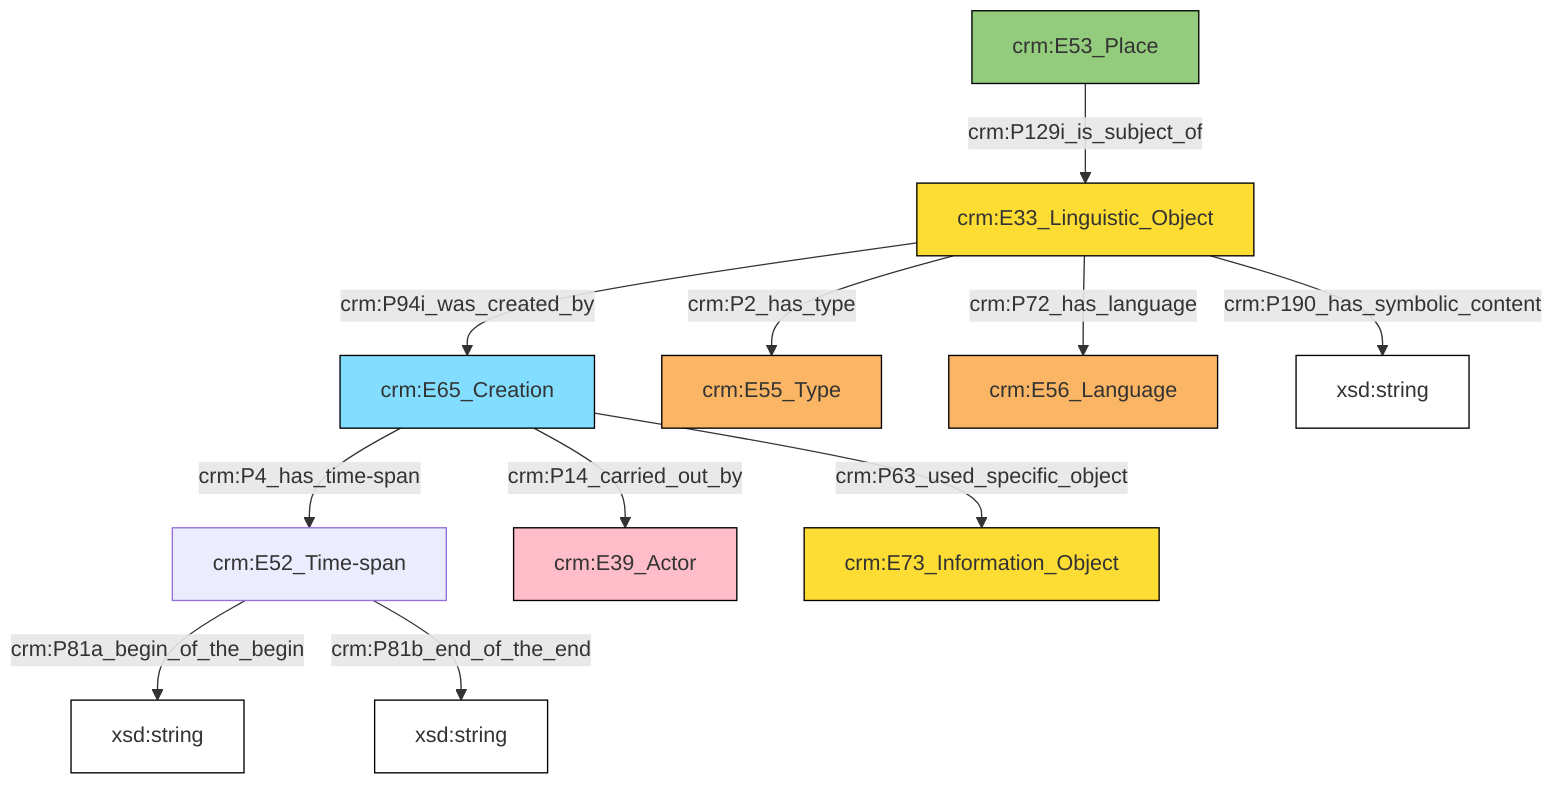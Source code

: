 flowchart TD
classDef Literal fill:#ffffff,stroke:#000000,color:;
classDef Literal_URI fill:#ffffff,stroke:#000000,color:;
classDef crm_E1_CRM_Entity fill:#ffffff,stroke:#000000,color:;
classDef crm_E1_CRM_Entity_URI fill:#ffffff,stroke:#000000,color:;
classDef crm_E2_Temporal_Entity fill:#82ddff,stroke:#000000,color:;
classDef crm_E2_Temporal_Entity_URI fill:#d2effa,stroke:#000000,color:;
classDef crm_E55_Type fill:#fab565,stroke:#000000,color:;
classDef crm_E55_Type_URI fill:#fde7ce,stroke:#000000,color:;
classDef crm_E52_Time-Span fill:#86bcc8,stroke:#000000,color:;
classDef crm_E52_Time-Span_URI fill:#dcebef,stroke:#000000,color:;
classDef crm_E41_Appellation fill:#fef3ba,stroke:#000000,color:;
classDef crm_E41_Appellation_URI fill:#fffae6,stroke:#000000,color:;
classDef crm_E53_Place fill:#94cc7d,stroke:#000000,color:;
classDef crm_E53_Place_URI fill:#e1f1da,stroke:#000000,color:;
classDef crm_E77_Persistent_Item fill:#ffffff,stroke:#000000,color:;
classDef crm_E77_Persistent_Item_URI fill:#ffffff,stroke:#000000,color:;
classDef crm_E28_Conceptual_Object fill:#fddc34,stroke:#000000,color:;
classDef crm_E28_Conceptual_Object_URI fill:#fef6cd,stroke:#000000,color:;
classDef crm_E18_Physical_Thing fill:#c78e66,stroke:#000000,color:;
classDef crm_E18_Physical_Thing_URI fill:#e3c8b5,stroke:#000000,color:;
classDef crm_E39_Actor fill:#ffbdca,stroke:#000000,color:;
classDef crm_E39_Actor_URI fill:#ffe6eb,stroke:#000000,color:;
classDef crm_E54_Dimension fill:#b8b8b8,stroke:#000000,color:;
classDef crm_E54_Dimension_URI fill:#f2f2f2,stroke:#000000,color:;
classDef crm_E92_Spacetime_Volume fill:#cc80ff,stroke:#000000,color:;
classDef crm_E92_Spacetime_Volume_URI fill:#ebccff,stroke:#000000,color:;
classDef crm_E59_Primitive_Value fill:#f0f0f0,stroke:#000000,color:;
classDef crm_E59_Primitive_Value_URI fill:#f2f2f2,stroke:#000000,color:;
classDef crm_PC0_Typed_CRM_Property fill:#ffffff,stroke:#000000,color:;
classDef crm_PC0_Typed_CRM_Property_URI fill:#ffffff,stroke:#000000,color:;
classDef Multi fill:#cccccc,stroke:#000000,color:;
classDef Multi_URI fill:#cccccc,stroke:#000000,color:;
0["crm:E33_Linguistic_Object"]:::crm_E28_Conceptual_Object -->|crm:P94i_was_created_by| 1["crm:E65_Creation"]:::crm_E2_Temporal_Entity
2["crm:E52_Time-span"]:::Default -->|crm:P81a_begin_of_the_begin| 4["xsd:string"]:::Literal
0["crm:E33_Linguistic_Object"]:::crm_E28_Conceptual_Object -->|crm:P2_has_type| 5["crm:E55_Type"]:::crm_E55_Type
2["crm:E52_Time-span"]:::Default -->|crm:P81b_end_of_the_end| 13["xsd:string"]:::Literal
1["crm:E65_Creation"]:::crm_E2_Temporal_Entity -->|crm:P4_has_time-span| 2["crm:E52_Time-span"]:::Default
0["crm:E33_Linguistic_Object"]:::crm_E28_Conceptual_Object -->|crm:P72_has_language| 7["crm:E56_Language"]:::crm_E55_Type
1["crm:E65_Creation"]:::crm_E2_Temporal_Entity -->|crm:P14_carried_out_by| 14["crm:E39_Actor"]:::crm_E39_Actor
10["crm:E53_Place"]:::crm_E53_Place -->|crm:P129i_is_subject_of| 0["crm:E33_Linguistic_Object"]:::crm_E28_Conceptual_Object
1["crm:E65_Creation"]:::crm_E2_Temporal_Entity -->|crm:P63_used_specific_object| 16["crm:E73_Information_Object"]:::crm_E28_Conceptual_Object
0["crm:E33_Linguistic_Object"]:::crm_E28_Conceptual_Object -->|crm:P190_has_symbolic_content| 18["xsd:string"]:::Literal